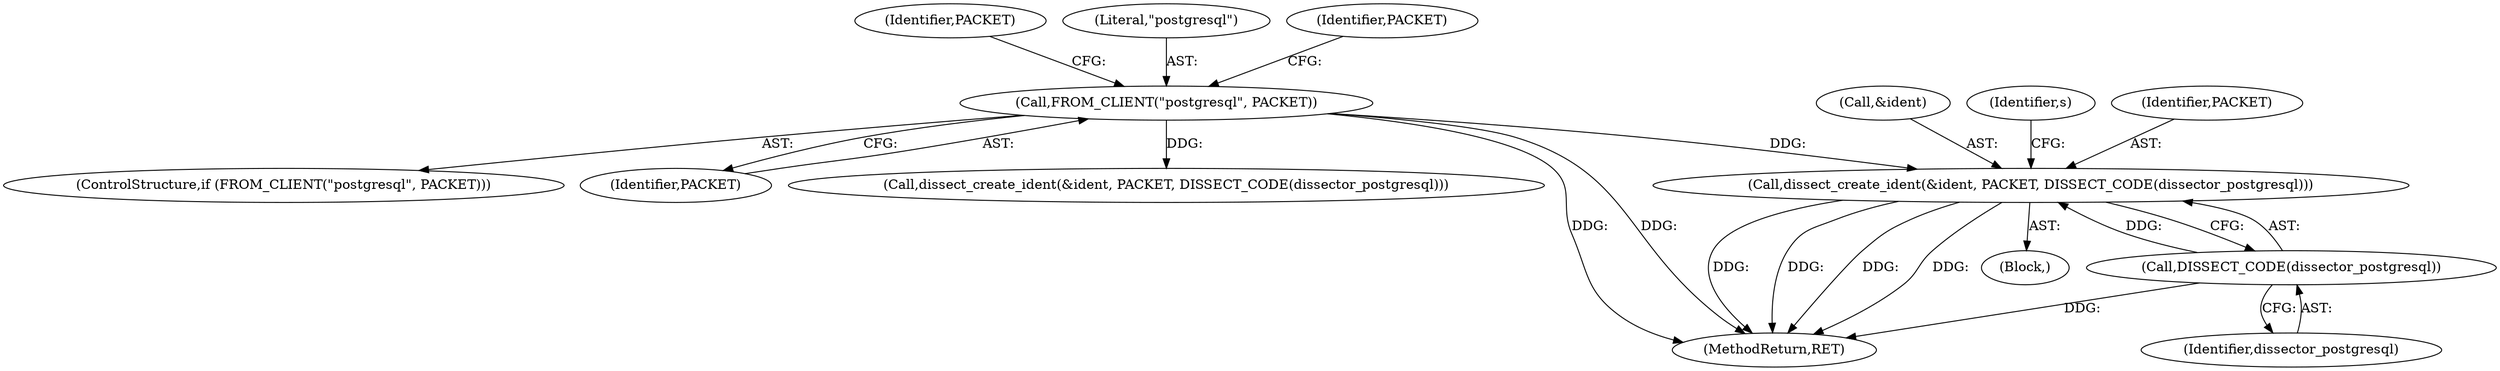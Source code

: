 digraph "0_ettercap_e3abe7d7585ecc420a7cab73313216613aadad5a@API" {
"1000455" [label="(Call,dissect_create_ident(&ident, PACKET, DISSECT_CODE(dissector_postgresql)))"];
"1000136" [label="(Call,FROM_CLIENT(\"postgresql\", PACKET))"];
"1000459" [label="(Call,DISSECT_CODE(dissector_postgresql))"];
"1000456" [label="(Call,&ident)"];
"1000144" [label="(Identifier,PACKET)"];
"1000465" [label="(Identifier,s)"];
"1000458" [label="(Identifier,PACKET)"];
"1000455" [label="(Call,dissect_create_ident(&ident, PACKET, DISSECT_CODE(dissector_postgresql)))"];
"1000572" [label="(MethodReturn,RET)"];
"1000135" [label="(ControlStructure,if (FROM_CLIENT(\"postgresql\", PACKET)))"];
"1000138" [label="(Identifier,PACKET)"];
"1000137" [label="(Literal,\"postgresql\")"];
"1000444" [label="(Block,)"];
"1000449" [label="(Identifier,PACKET)"];
"1000150" [label="(Call,dissect_create_ident(&ident, PACKET, DISSECT_CODE(dissector_postgresql)))"];
"1000459" [label="(Call,DISSECT_CODE(dissector_postgresql))"];
"1000460" [label="(Identifier,dissector_postgresql)"];
"1000136" [label="(Call,FROM_CLIENT(\"postgresql\", PACKET))"];
"1000455" -> "1000444"  [label="AST: "];
"1000455" -> "1000459"  [label="CFG: "];
"1000456" -> "1000455"  [label="AST: "];
"1000458" -> "1000455"  [label="AST: "];
"1000459" -> "1000455"  [label="AST: "];
"1000465" -> "1000455"  [label="CFG: "];
"1000455" -> "1000572"  [label="DDG: "];
"1000455" -> "1000572"  [label="DDG: "];
"1000455" -> "1000572"  [label="DDG: "];
"1000455" -> "1000572"  [label="DDG: "];
"1000136" -> "1000455"  [label="DDG: "];
"1000459" -> "1000455"  [label="DDG: "];
"1000136" -> "1000135"  [label="AST: "];
"1000136" -> "1000138"  [label="CFG: "];
"1000137" -> "1000136"  [label="AST: "];
"1000138" -> "1000136"  [label="AST: "];
"1000144" -> "1000136"  [label="CFG: "];
"1000449" -> "1000136"  [label="CFG: "];
"1000136" -> "1000572"  [label="DDG: "];
"1000136" -> "1000572"  [label="DDG: "];
"1000136" -> "1000150"  [label="DDG: "];
"1000459" -> "1000460"  [label="CFG: "];
"1000460" -> "1000459"  [label="AST: "];
"1000459" -> "1000572"  [label="DDG: "];
}
